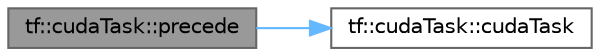digraph "tf::cudaTask::precede"
{
 // LATEX_PDF_SIZE
  bgcolor="transparent";
  edge [fontname=Helvetica,fontsize=10,labelfontname=Helvetica,labelfontsize=10];
  node [fontname=Helvetica,fontsize=10,shape=box,height=0.2,width=0.4];
  rankdir="LR";
  Node1 [id="Node000001",label="tf::cudaTask::precede",height=0.2,width=0.4,color="gray40", fillcolor="grey60", style="filled", fontcolor="black",tooltip="adds precedence links from this to other tasks"];
  Node1 -> Node2 [id="edge1_Node000001_Node000002",color="steelblue1",style="solid",tooltip=" "];
  Node2 [id="Node000002",label="tf::cudaTask::cudaTask",height=0.2,width=0.4,color="grey40", fillcolor="white", style="filled",URL="$classtf_1_1cuda_task.html#a68942b759c0420da99b639a8de3cc3d1",tooltip="constructs an empty cudaTask"];
}
